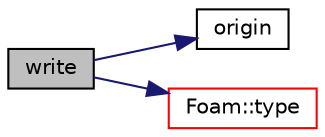 digraph "write"
{
  bgcolor="transparent";
  edge [fontname="Helvetica",fontsize="10",labelfontname="Helvetica",labelfontsize="10"];
  node [fontname="Helvetica",fontsize="10",shape=record];
  rankdir="LR";
  Node2944 [label="write",height=0.2,width=0.4,color="black", fillcolor="grey75", style="filled", fontcolor="black"];
  Node2944 -> Node2945 [color="midnightblue",fontsize="10",style="solid",fontname="Helvetica"];
  Node2945 [label="origin",height=0.2,width=0.4,color="black",URL="$a26141.html#ad74f43780573979c852ffbe393b10458",tooltip="Return origin. "];
  Node2944 -> Node2946 [color="midnightblue",fontsize="10",style="solid",fontname="Helvetica"];
  Node2946 [label="Foam::type",height=0.2,width=0.4,color="red",URL="$a21851.html#aec48583af672626378f501eb9fc32cd1",tooltip="Return the file type: DIRECTORY or FILE. "];
}
